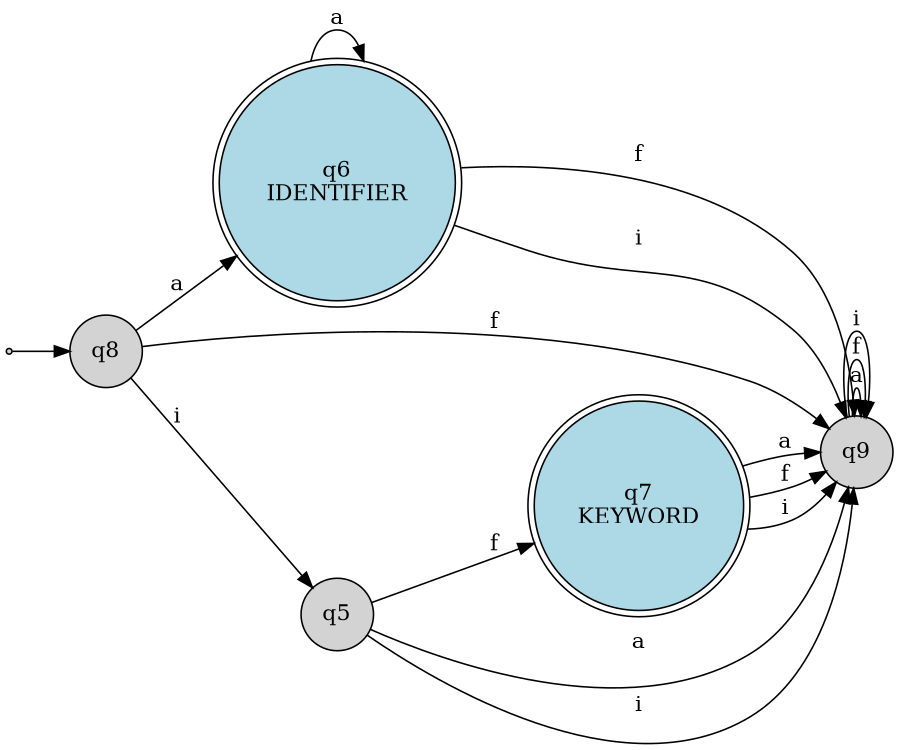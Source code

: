 digraph DFA {
    rankdir=LR;
    size="8,5";
    node [shape = doublecircle, style=filled, fillcolor=lightblue];
    q6 [label="q6\nIDENTIFIER"];
    q7 [label="q7\nKEYWORD"];
    node [shape = circle, style=filled, fillcolor=lightgrey];
    q9 [label="q9"];
    q5 [label="q5"];
    q8 [label="q8"];
    q9 -> q9 [label="a"];
    q9 -> q9 [label="f"];
    q9 -> q9 [label="i"];
    q5 -> q9 [label="a"];
    q5 -> q7 [label="f"];
    q5 -> q9 [label="i"];
    q6 -> q6 [label="a"];
    q6 -> q9 [label="f"];
    q6 -> q9 [label="i"];
    q7 -> q9 [label="a"];
    q7 -> q9 [label="f"];
    q7 -> q9 [label="i"];
    q8 -> q6 [label="a"];
    q8 -> q9 [label="f"];
    q8 -> q5 [label="i"];
    start [shape=point];
    start -> q8;
}
